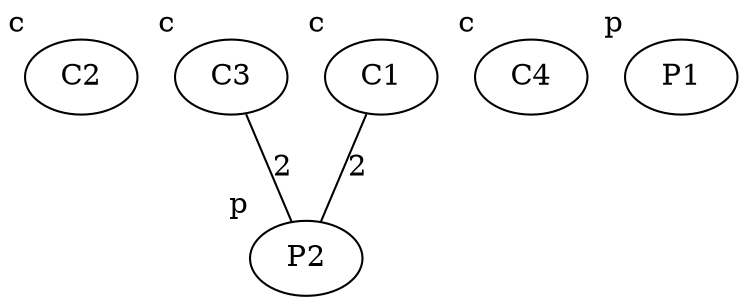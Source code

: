 graph "Grafo recomendacoes" {
	node [tipo=p,
		xlabel=p
	];
	edge [label=0,
		weight=0
	];
	C2	 [tipo=c,
		xlabel=c];
	C3	 [tipo=c,
		xlabel=c];
	C3 -- P2	 [label=2,
		weight=2];
	C4	 [tipo=c,
		xlabel=c];
	C1	 [tipo=c,
		xlabel=c];
	C1 -- P2	 [label=2,
		weight=2];
	P1;
}
